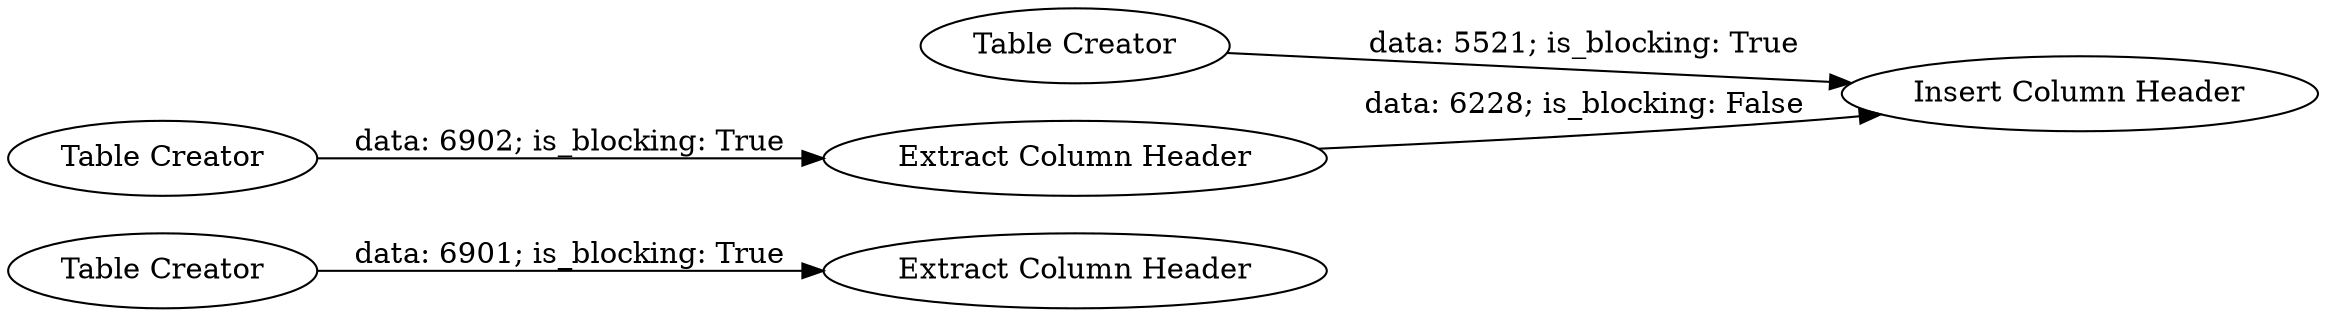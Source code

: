 digraph {
	"5837825402073397585_160" [label="Table Creator"]
	"5837825402073397585_159" [label="Extract Column Header"]
	"5837825402073397585_156" [label="Extract Column Header"]
	"5837825402073397585_155" [label="Table Creator"]
	"5837825402073397585_158" [label="Insert Column Header"]
	"5837825402073397585_157" [label="Table Creator"]
	"5837825402073397585_160" -> "5837825402073397585_159" [label="data: 6901; is_blocking: True"]
	"5837825402073397585_156" -> "5837825402073397585_158" [label="data: 6228; is_blocking: False"]
	"5837825402073397585_155" -> "5837825402073397585_156" [label="data: 6902; is_blocking: True"]
	"5837825402073397585_157" -> "5837825402073397585_158" [label="data: 5521; is_blocking: True"]
	rankdir=LR
}
